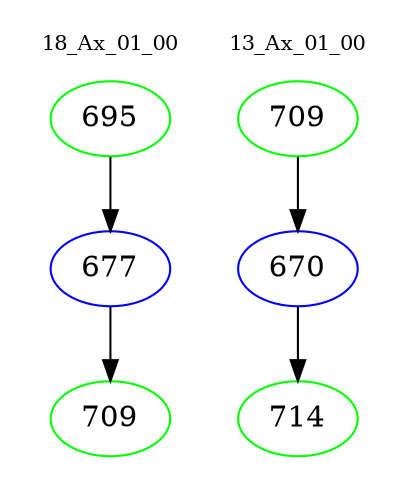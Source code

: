 digraph{
subgraph cluster_0 {
color = white
label = "18_Ax_01_00";
fontsize=10;
T0_695 [label="695", color="green"]
T0_695 -> T0_677 [color="black"]
T0_677 [label="677", color="blue"]
T0_677 -> T0_709 [color="black"]
T0_709 [label="709", color="green"]
}
subgraph cluster_1 {
color = white
label = "13_Ax_01_00";
fontsize=10;
T1_709 [label="709", color="green"]
T1_709 -> T1_670 [color="black"]
T1_670 [label="670", color="blue"]
T1_670 -> T1_714 [color="black"]
T1_714 [label="714", color="green"]
}
}
